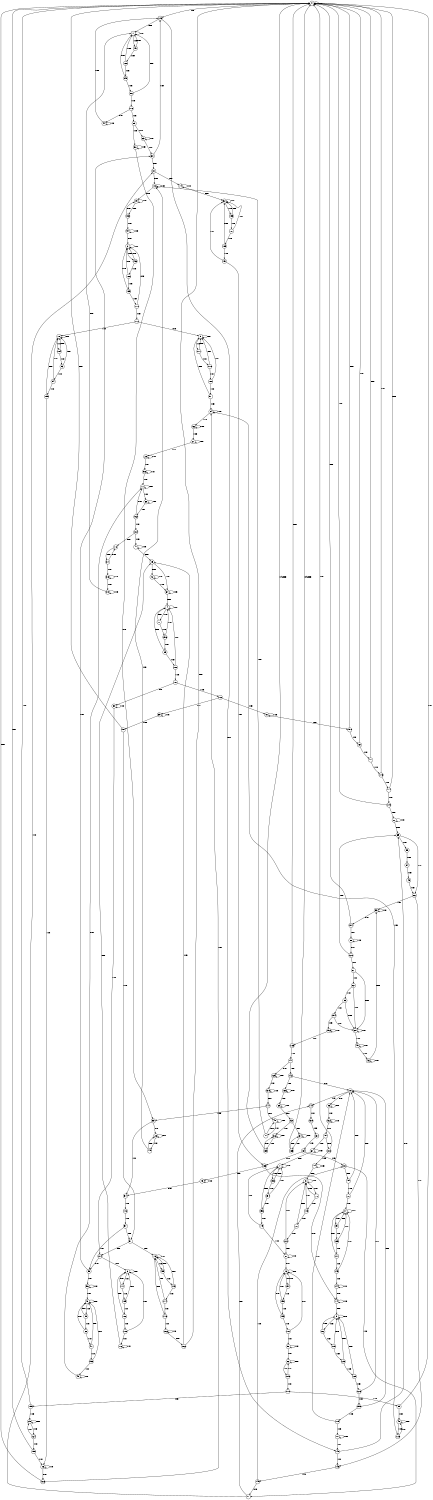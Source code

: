 digraph utm {
	size="10,10"
	node [shape = circle,fixedsize=true,width=.25,height=.25,fontsize=8];
	edge [arrowsize="0.5",fontsize=7];
	0->0[label="00R"];
	0->128[label="11L"];
	1->1[label="00R"];
	1->75[label="11R"];
	2->2[label="00R"];
	2->152[label="10R"];
	3->3[label="00R"];
	3->78[label="11R"];
	4->4[label="00R"];
	4->77[label="11R"];
	5->5[label="00L"];
	5->90[label="11L"];
	6->6[label="00L"];
	6->117[label="11L"];
	7->7[label="00R"];
	7->153[label="11R"];
	8->8[label="00R"];
	8->161[label="11R"];
	9->9[label="00L"];
	9->177[label="11L"];
	10->10[label="00L"];
	10->184[label="11L"];
	11->11[label="00R"];
	11->68[label="10L"];
	12->12[label="00L"];
	12->197[label="10L"];
	13->13[label="11R"];
	13->19[label="01R"];
	14->8[label="00R"];
	14->14[label="11R"];
	15->42[label="00R"];
	15->64[label="10R"];
	16->16[label="00L"];
	16->55[label="11L"];
	17->17[label="00L"];
	17->191[label="11L"];
	18->35[label="01L"];
	18->140[label="11L"];
	19->19[label="00R"];
	19->163[label="10R"];
	20->20[label="11R"];
	20->45[label="00R"];
	21->12[label="01L"];
	21->21[label="11L"];
	22->22[label="00L"];
	22->109[label="10L"];
	23->23[label="11L"];
	23->60[label="00R"];
	24->24[label="11R"];
	24->52[label="01R"];
	25->25[label="00R"];
	25->124[label="11R"];
	26->26[label="11L"];
	26->186[label="01R"];
	27->27[label="10R"];
	27->29[label="01L"];
	28->28[label="00L"];
	28->149[label="11L"];
	29->29[label="01L"];
	29->56[label="10L"];
	30->30[label="11L"];
	30->104[label="00R"];
	31->13[label="01R"];
	31->74[label="10L"];
	32->32[label="00L"];
	32->183[label="11L"];
	33->33[label="11L"];
	33->181[label="01L"];
	34->34[label="00L"];
	34->135[label="10L"];
	35->35[label="00L"];
	35->132[label="11L"];
	36->36[label="00L"];
	36->139[label="10L"];
	37->38[label="11L"];
	37->72[label="01R"];
	38->38[label="01R"];
	38->80[label="11R"];
	39->39[label="11L"];
	39->157[label="00R"];
	40->40[label="00L"];
	40->87[label="11L"];
	41->15[label="00R"];
	41->41[label="11R"];
	42->42[label="01R"];
	42->64[label="11R"];
	43->66[label="11R"];
	44->44[label="11L"];
	44->128[label="00R"];
	45->45[label="11R"];
	45->46[label="00R"];
	46->33[label="00L"];
	46->46[label="11R"];
	47->5[label="00L"];
	47->193[label="11L"];
	48->48[label="00R"];
	48->115[label="11R"];
	49->11[label="01R"];
	49->49[label="11L"];
	50->50[label="11R"];
	50->53[label="01L"];
	51->16[label="10L"];
	51->104[label="01L"];
	52->27[label="10R"];
	52->52[label="01R"];
	53->28[label="01L"];
	53->54[label="11L"];
	54->112[label="11L"];
	55->16[label="00L"];
	55->113[label="11L"];
	56->11[label="01R"];
	56->56[label="11L"];
	57->51[label="01L"];
	57->58[label="11L"];
	58->60[label="00L"];
	58->96[label="10L"];
	59->84[label="11R"];
	60->31[label="00L"];
	60->128[label="11R"];
	61->20[label="00R"];
	61->62[label="11L"];
	62->20[label="00R"];
	62->83[label="11L"];
	63->34[label="00L"];
	63->36[label="10L"];
	64->4[label="00R"];
	64->64[label="11R"];
	65->59[label="11R"];
	65->66[label="01L"];
	66->33[label="10L"];
	66->146[label="01L"];
	67->7[label="00R"];
	67->67[label="11R"];
	68->68[label="00L"];
	68->162[label="10L"];
	69->63[label="00L"];
	69->69[label="10L"];
	70->70[label="11R"];
	70->148[label="00L"];
	71->31[label="11L"];
	71->140[label="00L"];
	72->37[label="10R"];
	73->54[label="01L"];
	73->73[label="11L"];
	74->32[label="00L"];
	74->74[label="11L"];
	75->1[label="00R"];
	75->168[label="11R"];
	76->15[label="00R"];
	76->76[label="11L"];
	77->4[label="00R"];
	77->196[label="11R"];
	78->3[label="00R"];
	78->118[label="11R"];
	79->7[label="00R"];
	79->21[label="11L"];
	80->1[label="00R"];
	80->80[label="11R"];
	81->81[label="11R"];
	81->158[label="00L"];
	82->65[label="00R"];
	82->82[label="11L"];
	83->20[label="00R"];
	83->194[label="11L"];
	84->43[label="11R"];
	85->1[label="00R"];
	85->86[label="11R"];
	86->1[label="00R"];
	86->176[label="11R"];
	87->13[label="10R"];
	87->40[label="00L"];
	88->88[label="11L"];
	88->120[label="01L"];
	89->23[label="01L"];
	89->50[label="11R"];
	90->5[label="00L"];
	90->92[label="11L"];
	91->9[label="00L"];
	91->24[label="11R"];
	92->5[label="00L"];
	92->47[label="11L"];
	93->10[label="00L"];
	93->94[label="11L"];
	94->10[label="00L"];
	94->195[label="11L"];
	95->0[label="00R"];
	95->48[label="11R"];
	96->5[label="00L"];
	96->96[label="11L"];
	97->2[label="01R"];
	97->97[label="11R"];
	98->22[label="01L"];
	98->98[label="11L"];
	99->4[label="00R"];
	99->200[label="11R"];
	100->3[label="00R"];
	100->100[label="11R"];
	101->30[label="01L"];
	101->102[label="11R"];
	102->39[label="01L"];
	102->81[label="11R"];
	103->12[label="01L"];
	103->107[label="11L"];
	104->6[label="10L"];
	104->58[label="01L"];
	105->6[label="00L"];
	105->106[label="11L"];
	106->6[label="00L"];
	106->108[label="11L"];
	107->12[label="01L"];
	107->98[label="11L"];
	108->6[label="00L"];
	108->76[label="11L"];
	109->22[label="01L"];
	109->110[label="11L"];
	110->95[label="01R"];
	110->199[label="11R"];
	111->17[label="00L"];
	111->143[label="11L"];
	112->57[label="11L"];
	113->16[label="00L"];
	113->114[label="11L"];
	114->16[label="00L"];
	114->116[label="11L"];
	115->24[label="11R"];
	115->48[label="00R"];
	116->16[label="00L"];
	116->160[label="11L"];
	117->6[label="00L"];
	117->105[label="11L"];
	118->3[label="00R"];
	118->121[label="11R"];
	119->8[label="00R"];
	119->123[label="11R"];
	120->61[label="10L"];
	120->65[label="00R"];
	121->3[label="00R"];
	121->122[label="11R"];
	122->3[label="00R"];
	122->21[label="10L"];
	123->8[label="00R"];
	123->125[label="11R"];
	124->25[label="00R"];
	124->155[label="11L"];
	125->8[label="00R"];
	125->126[label="11R"];
	126->18[label="00L"];
	126->159[label="11R"];
	127->17[label="11L"];
	127->18[label="00L"];
	128->1[label="10R"];
	128->148[label="00L"];
	129->129[label="00L"];
	129->130[label="11L"];
	130->130[label="11L"];
	130->147[label="00L"];
	131->71[label="11L"];
	131->190[label="01R"];
	132->132[label="11L"];
	132->150[label="01L"];
	133->14[label="01R"];
	133->73[label="10L"];
	134->131[label="11R"];
	134->133[label="01L"];
	135->0[label="10STOP"];
	135->34[label="00L"];
	136->69[label="10L"];
	136->136[label="00L"];
	137->134[label="11R"];
	138->137[label="10R"];
	139->0[label="11STOP"];
	139->36[label="00L"];
	140->138[label="11L"];
	141->129[label="01L"];
	141->142[label="10R"];
	142->18[label="01L"];
	142->136[label="10L"];
	143->17[label="00L"];
	143->144[label="11L"];
	144->14[label="01R"];
	144->144[label="11L"];
	145->71[label="01L"];
	145->131[label="11L"];
	146->145[label="11L"];
	147->40[label="00L"];
	147->53[label="10R"];
	148->65[label="01L"];
	148->146[label="11L"];
	149->13[label="11R"];
	149->28[label="00L"];
	150->67[label="10R"];
	150->188[label="00R"];
	151->32[label="00L"];
	151->133[label="10L"];
	152->2[label="01R"];
	152->166[label="11R"];
	153->7[label="00R"];
	153->154[label="11R"];
	154->7[label="00R"];
	154->156[label="11R"];
	155->0[label="00R"];
	155->26[label="11L"];
	156->7[label="00R"];
	156->79[label="11R"];
	157->0[label="00R"];
	157->51[label="11R"];
	158->0[label="00R"];
	158->167[label="11L"];
	159->18[label="00L"];
	159->175[label="11R"];
	160->160[label="11L"];
	160->182[label="00R"];
	161->8[label="00R"];
	161->119[label="11R"];
	162->11[label="01R"];
	162->164[label="11L"];
	163->19[label="01R"];
	163->97[label="11R"];
	164->41[label="11R"];
	164->72[label="00R"];
	165->17[label="00L"];
	165->111[label="11L"];
	166->2[label="01R"];
	166->169[label="11R"];
	167->0[label="00R"];
	167->171[label="11L"];
	168->1[label="00R"];
	168->85[label="11R"];
	169->2[label="01R"];
	169->170[label="11R"];
	170->2[label="01R"];
	170->172[label="11R"];
	171->0[label="00R"];
	171->173[label="11L"];
	172->9[label="01L"];
	172->10[label="11L"];
	173->0[label="00R"];
	173->174[label="11L"];
	174->0[label="00R"];
	174->179[label="11L"];
	175->18[label="00L"];
	175->70[label="11R"];
	176->44[label="01L"];
	176->89[label="11R"];
	177->9[label="00L"];
	177->178[label="11L"];
	178->9[label="00L"];
	178->180[label="11L"];
	179->0[label="00R"];
	179->82[label="10L"];
	180->9[label="00L"];
	180->91[label="11L"];
	181->0[label="00R"];
	181->88[label="10L"];
	182->0[label="00R"];
	182->15[label="11R"];
	183->32[label="00L"];
	183->187[label="11L"];
	184->10[label="00L"];
	184->93[label="11L"];
	185->0[label="00R"];
	185->141[label="10R"];
	186->0[label="00R"];
	186->24[label="10R"];
	187->32[label="00L"];
	187->189[label="11L"];
	188->0[label="00R"];
	188->100[label="10R"];
	189->32[label="00L"];
	189->151[label="11L"];
	190->18[label="00L"];
	190->127[label="11R"];
	191->17[label="00L"];
	191->165[label="11L"];
	192->185[label="00R"];
	192->192[label="11R"];
	193->5[label="00L"];
	193->49[label="11L"];
	194->20[label="00R"];
	194->192[label="11R"];
	195->10[label="00L"];
	195->26[label="11L"];
	196->4[label="00R"];
	196->99[label="11R"];
	197->12[label="01L"];
	197->198[label="11L"];
	198->12[label="01L"];
	198->103[label="11L"];
	199->0[label="00R"];
	199->25[label="11R"];
	200->4[label="00R"];
	200->101[label="11R"];
}
